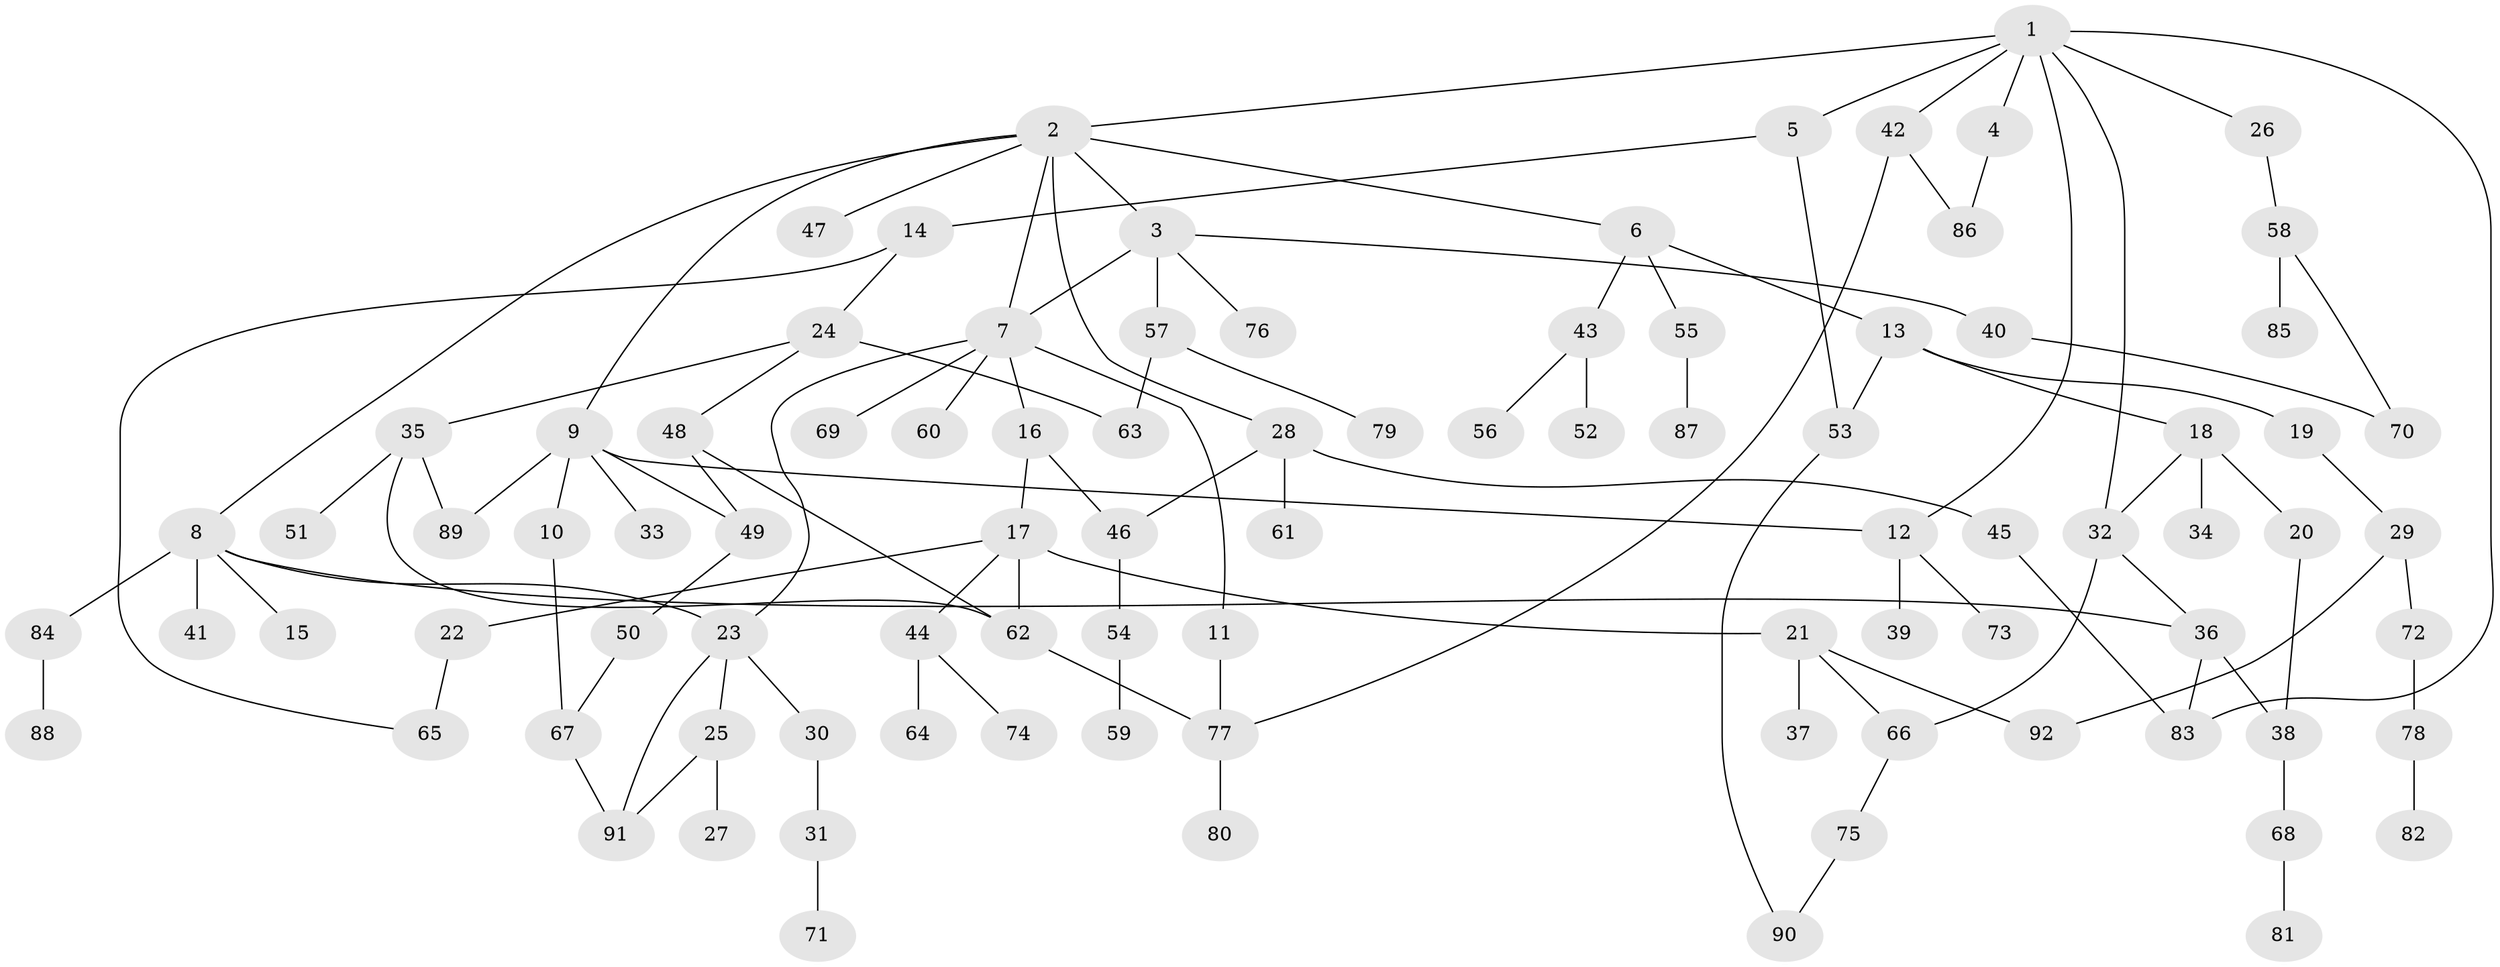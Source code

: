 // coarse degree distribution, {8: 0.05, 10: 0.016666666666666666, 4: 0.05, 2: 0.2, 3: 0.16666666666666666, 5: 0.13333333333333333, 1: 0.36666666666666664, 6: 0.016666666666666666}
// Generated by graph-tools (version 1.1) at 2025/41/03/06/25 10:41:28]
// undirected, 92 vertices, 117 edges
graph export_dot {
graph [start="1"]
  node [color=gray90,style=filled];
  1;
  2;
  3;
  4;
  5;
  6;
  7;
  8;
  9;
  10;
  11;
  12;
  13;
  14;
  15;
  16;
  17;
  18;
  19;
  20;
  21;
  22;
  23;
  24;
  25;
  26;
  27;
  28;
  29;
  30;
  31;
  32;
  33;
  34;
  35;
  36;
  37;
  38;
  39;
  40;
  41;
  42;
  43;
  44;
  45;
  46;
  47;
  48;
  49;
  50;
  51;
  52;
  53;
  54;
  55;
  56;
  57;
  58;
  59;
  60;
  61;
  62;
  63;
  64;
  65;
  66;
  67;
  68;
  69;
  70;
  71;
  72;
  73;
  74;
  75;
  76;
  77;
  78;
  79;
  80;
  81;
  82;
  83;
  84;
  85;
  86;
  87;
  88;
  89;
  90;
  91;
  92;
  1 -- 2;
  1 -- 4;
  1 -- 5;
  1 -- 12;
  1 -- 26;
  1 -- 42;
  1 -- 83;
  1 -- 32;
  2 -- 3;
  2 -- 6;
  2 -- 7;
  2 -- 8;
  2 -- 9;
  2 -- 28;
  2 -- 47;
  3 -- 40;
  3 -- 57;
  3 -- 76;
  3 -- 7;
  4 -- 86;
  5 -- 14;
  5 -- 53;
  6 -- 13;
  6 -- 43;
  6 -- 55;
  7 -- 11;
  7 -- 16;
  7 -- 60;
  7 -- 69;
  7 -- 23;
  8 -- 15;
  8 -- 23;
  8 -- 36;
  8 -- 41;
  8 -- 84;
  9 -- 10;
  9 -- 33;
  9 -- 89;
  9 -- 12;
  9 -- 49;
  10 -- 67;
  11 -- 77;
  12 -- 39;
  12 -- 73;
  13 -- 18;
  13 -- 19;
  13 -- 53;
  14 -- 24;
  14 -- 65;
  16 -- 17;
  16 -- 46;
  17 -- 21;
  17 -- 22;
  17 -- 44;
  17 -- 62;
  18 -- 20;
  18 -- 32;
  18 -- 34;
  19 -- 29;
  20 -- 38;
  21 -- 37;
  21 -- 66;
  21 -- 92;
  22 -- 65;
  23 -- 25;
  23 -- 30;
  23 -- 91;
  24 -- 35;
  24 -- 48;
  24 -- 63;
  25 -- 27;
  25 -- 91;
  26 -- 58;
  28 -- 45;
  28 -- 61;
  28 -- 46;
  29 -- 72;
  29 -- 92;
  30 -- 31;
  31 -- 71;
  32 -- 36;
  32 -- 66;
  35 -- 51;
  35 -- 62;
  35 -- 89;
  36 -- 38;
  36 -- 83;
  38 -- 68;
  40 -- 70;
  42 -- 86;
  42 -- 77;
  43 -- 52;
  43 -- 56;
  44 -- 64;
  44 -- 74;
  45 -- 83;
  46 -- 54;
  48 -- 49;
  48 -- 62;
  49 -- 50;
  50 -- 67;
  53 -- 90;
  54 -- 59;
  55 -- 87;
  57 -- 63;
  57 -- 79;
  58 -- 70;
  58 -- 85;
  62 -- 77;
  66 -- 75;
  67 -- 91;
  68 -- 81;
  72 -- 78;
  75 -- 90;
  77 -- 80;
  78 -- 82;
  84 -- 88;
}
